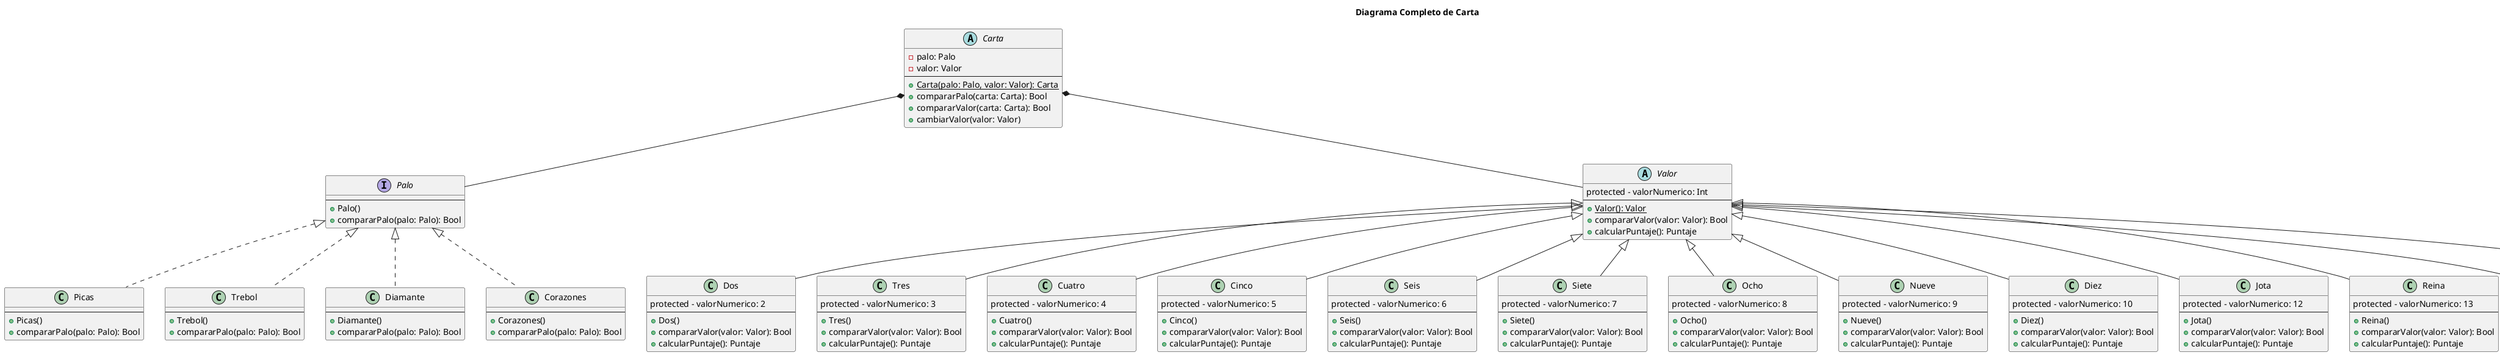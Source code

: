 @startuml carta
title Diagrama Completo de Carta

abstract class Carta {
    - palo: Palo
    - valor: Valor
    ---
    + {static} Carta(palo: Palo, valor: Valor): Carta
    + compararPalo(carta: Carta): Bool
    + compararValor(carta: Carta): Bool
    + cambiarValor(valor: Valor)
}

interface Palo {
    ---
    + Palo()
    + compararPalo(palo: Palo): Bool
}

abstract class Valor {
    protected - valorNumerico: Int
    ---
    + {static} Valor(): Valor
    + compararValor(valor: Valor): Bool
    + calcularPuntaje(): Puntaje
}

class Picas implements Palo {
    ---
    + Picas()
    + compararPalo(palo: Palo): Bool
}

class Trebol implements Palo {
    ---
    + Trebol()
    + compararPalo(palo: Palo): Bool
}

class Diamante implements Palo {
    ---
    + Diamante()
    + compararPalo(palo: Palo): Bool
}

class Corazones implements Palo {
    ---
    + Corazones()
    + compararPalo(palo: Palo): Bool
}

class Dos extends Valor {
    protected - valorNumerico: 2
    ---
    + Dos()
    + compararValor(valor: Valor): Bool
    + calcularPuntaje(): Puntaje
}

class Tres extends Valor {
    protected - valorNumerico: 3
    ---
    + Tres()
    + compararValor(valor: Valor): Bool
    + calcularPuntaje(): Puntaje
}

class Cuatro extends Valor {
    protected - valorNumerico: 4
    ---
    + Cuatro()
    + compararValor(valor: Valor): Bool
    + calcularPuntaje(): Puntaje
}

class Cinco extends Valor {
    protected - valorNumerico: 5
    ---
    + Cinco()
    + compararValor(valor: Valor): Bool
    + calcularPuntaje(): Puntaje
}

class Seis extends Valor {
    protected - valorNumerico: 6
    ---
    + Seis()
    + compararValor(valor: Valor): Bool
    + calcularPuntaje(): Puntaje
}

class Siete extends Valor {
    protected - valorNumerico: 7
    ---
    + Siete()
    + compararValor(valor: Valor): Bool
    + calcularPuntaje(): Puntaje
}

class Ocho extends Valor {
    protected - valorNumerico: 8
    ---
    + Ocho()
    + compararValor(valor: Valor): Bool
    + calcularPuntaje(): Puntaje
}

class Nueve extends Valor {
    protected - valorNumerico: 9
    ---
    + Nueve()
    + compararValor(valor: Valor): Bool
    + calcularPuntaje(): Puntaje
}

class Diez extends Valor {
    protected - valorNumerico: 10
    ---
    + Diez()
    + compararValor(valor: Valor): Bool
    + calcularPuntaje(): Puntaje
}

class Jota extends Valor {
    protected - valorNumerico: 12
    ---
    + Jota()
    + compararValor(valor: Valor): Bool
    + calcularPuntaje(): Puntaje
}

class Reina extends Valor {
    protected - valorNumerico: 13
    ---
    + Reina()
    + compararValor(valor: Valor): Bool
    + calcularPuntaje(): Puntaje
}

class Rey extends Valor {
    protected - valorNumerico: 14
    ---
    + Rey()
    + compararValor(valor: Valor): Bool
    + calcularPuntaje(): Puntaje
}

class As extends Valor {
    protected - valorNumerico: 11
    ---
    + As()
    + compararValor(valor: Valor): Bool
    + calcularPuntaje(): Puntaje
}

Carta *-- Palo
Carta *-- Valor

@enduml
